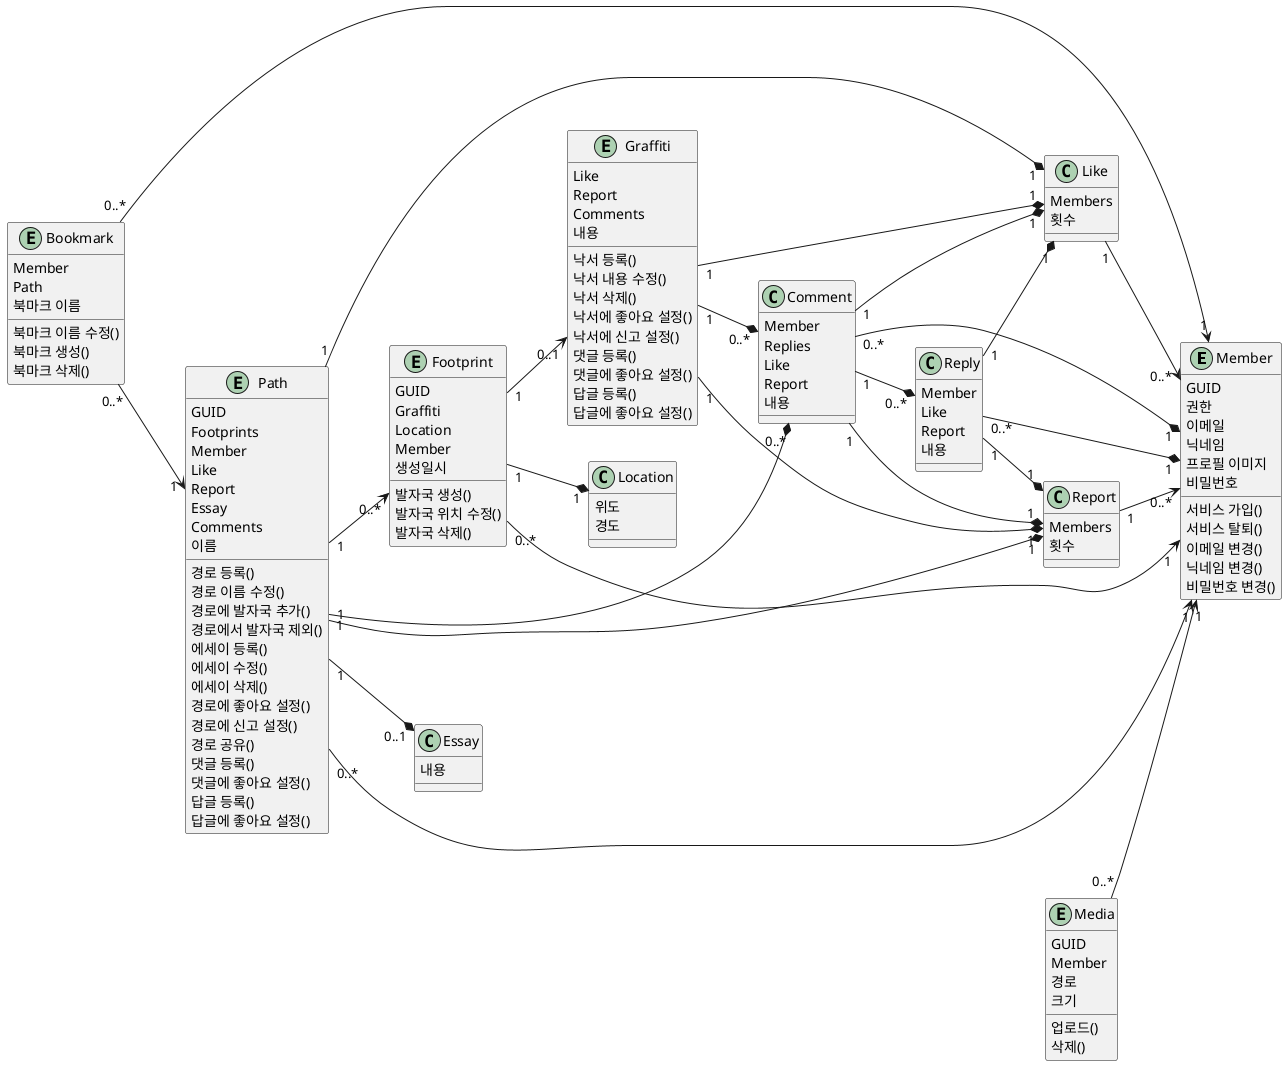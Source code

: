 @startuml
left to right direction

entity Member {
    GUID
    권한
    이메일
    닉네임
    프로필 이미지
    비밀번호
    서비스 가입()
    서비스 탈퇴()
    이메일 변경()
    닉네임 변경()
    비밀번호 변경()
}

entity Path {
    GUID
    Footprints
    Member
    Like
    Report
    Essay
    Comments
    이름
    경로 등록()
    경로 이름 수정()
    경로에 발자국 추가()
    경로에서 발자국 제외()
    에세이 등록()
    에세이 수정()
    에세이 삭제()
    경로에 좋아요 설정()
    경로에 신고 설정()
    경로 공유()
    댓글 등록()
    댓글에 좋아요 설정()
    답글 등록()
    답글에 좋아요 설정()
}

class Essay {
    내용
}

class Comment {
    Member
    Replies
    Like
    Report
    내용
}

class Reply {
    Member
    Like
    Report
    내용
}

entity Footprint {
    GUID
    Graffiti
    Location
    Member
    생성일시
    발자국 생성()
    발자국 위치 수정()
    발자국 삭제()
}

class Location {
    위도
    경도
}

entity Graffiti {
    Like
    Report
    Comments
    내용
    낙서 등록()
    낙서 내용 수정()
    낙서 삭제()
    낙서에 좋아요 설정()
    낙서에 신고 설정()
    댓글 등록()
    댓글에 좋아요 설정()
    답글 등록()
    답글에 좋아요 설정()
}

entity Bookmark {
    Member
    Path
    북마크 이름
    북마크 이름 수정()
    북마크 생성()
    북마크 삭제()
}

class Like {
    Members
    횟수
}

class Report {
    Members
    횟수
}

entity Media {
    GUID
    Member
    경로
    크기
    업로드()
    삭제()
}

Path "1" --> "0..*" Footprint
Path "0..*" --> "1" Member
Path "1" --* "1" Like
Path "1" --* "1" Report
Path "1" --* "0..1" Essay
Path "1" --* "0..*" Comment
Comment "1" --* "0..*" Reply
Comment "0..*" --* "1" Member
Comment "1" --* "1" Like
Comment "1" --* "1" Report
Reply "0..*" --* "1" Member
Reply "1" --* "1" Like
Reply "1" --* "1" Report
Footprint "1" --* "1" Location
Footprint "0..*" --> "1" Member
Footprint "1" --> "0..1" Graffiti
Graffiti "1" --* "1" Like
Graffiti "1" --* "1" Report
Graffiti "1" --* "0..*" Comment
Like "1" --> "0..*" Member
Report "1" --> "0..*" Member
Bookmark "0..*" --> "1" Member
Bookmark "0..*" --> "1" Path
Media "0..*" --> "1" Member
@enduml